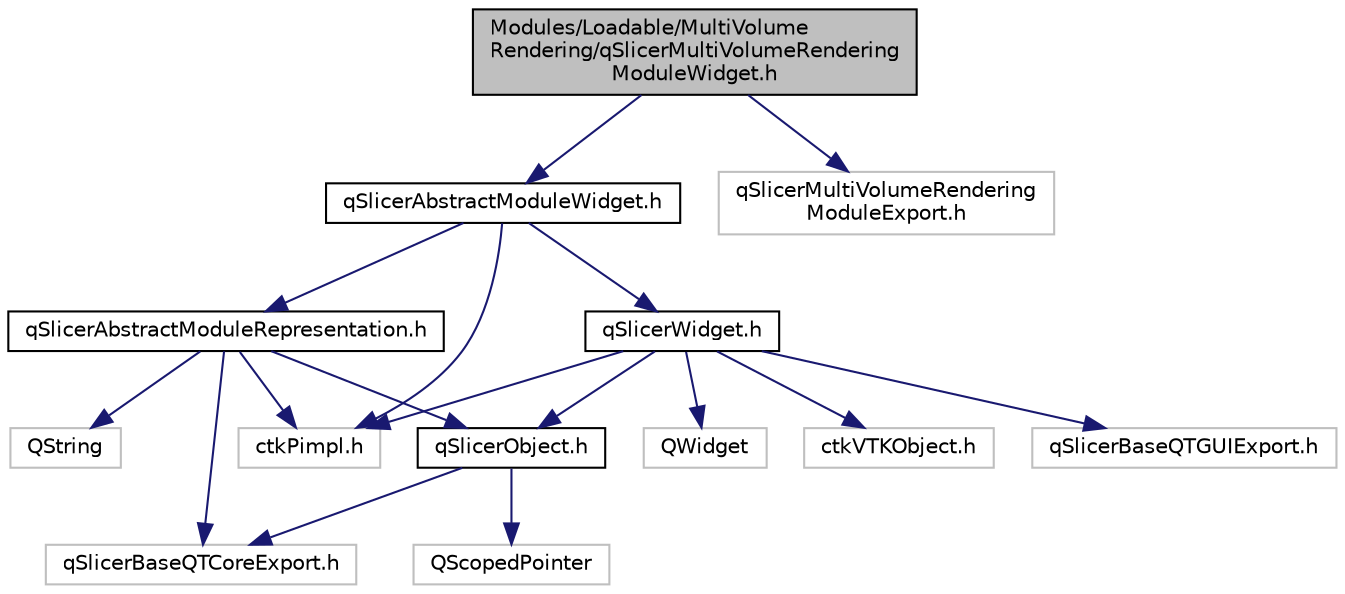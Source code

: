 digraph "Modules/Loadable/MultiVolumeRendering/qSlicerMultiVolumeRenderingModuleWidget.h"
{
  bgcolor="transparent";
  edge [fontname="Helvetica",fontsize="10",labelfontname="Helvetica",labelfontsize="10"];
  node [fontname="Helvetica",fontsize="10",shape=record];
  Node0 [label="Modules/Loadable/MultiVolume\lRendering/qSlicerMultiVolumeRendering\lModuleWidget.h",height=0.2,width=0.4,color="black", fillcolor="grey75", style="filled", fontcolor="black"];
  Node0 -> Node1 [color="midnightblue",fontsize="10",style="solid",fontname="Helvetica"];
  Node1 [label="qSlicerAbstractModuleWidget.h",height=0.2,width=0.4,color="black",URL="$qSlicerAbstractModuleWidget_8h.html"];
  Node1 -> Node2 [color="midnightblue",fontsize="10",style="solid",fontname="Helvetica"];
  Node2 [label="ctkPimpl.h",height=0.2,width=0.4,color="grey75"];
  Node1 -> Node3 [color="midnightblue",fontsize="10",style="solid",fontname="Helvetica"];
  Node3 [label="qSlicerAbstractModuleRepresentation.h",height=0.2,width=0.4,color="black",URL="$qSlicerAbstractModuleRepresentation_8h.html"];
  Node3 -> Node4 [color="midnightblue",fontsize="10",style="solid",fontname="Helvetica"];
  Node4 [label="QString",height=0.2,width=0.4,color="grey75"];
  Node3 -> Node2 [color="midnightblue",fontsize="10",style="solid",fontname="Helvetica"];
  Node3 -> Node5 [color="midnightblue",fontsize="10",style="solid",fontname="Helvetica"];
  Node5 [label="qSlicerObject.h",height=0.2,width=0.4,color="black",URL="$qSlicerObject_8h.html"];
  Node5 -> Node6 [color="midnightblue",fontsize="10",style="solid",fontname="Helvetica"];
  Node6 [label="QScopedPointer",height=0.2,width=0.4,color="grey75"];
  Node5 -> Node7 [color="midnightblue",fontsize="10",style="solid",fontname="Helvetica"];
  Node7 [label="qSlicerBaseQTCoreExport.h",height=0.2,width=0.4,color="grey75"];
  Node3 -> Node7 [color="midnightblue",fontsize="10",style="solid",fontname="Helvetica"];
  Node1 -> Node8 [color="midnightblue",fontsize="10",style="solid",fontname="Helvetica"];
  Node8 [label="qSlicerWidget.h",height=0.2,width=0.4,color="black",URL="$qSlicerWidget_8h.html"];
  Node8 -> Node9 [color="midnightblue",fontsize="10",style="solid",fontname="Helvetica"];
  Node9 [label="QWidget",height=0.2,width=0.4,color="grey75"];
  Node8 -> Node2 [color="midnightblue",fontsize="10",style="solid",fontname="Helvetica"];
  Node8 -> Node10 [color="midnightblue",fontsize="10",style="solid",fontname="Helvetica"];
  Node10 [label="ctkVTKObject.h",height=0.2,width=0.4,color="grey75"];
  Node8 -> Node5 [color="midnightblue",fontsize="10",style="solid",fontname="Helvetica"];
  Node8 -> Node11 [color="midnightblue",fontsize="10",style="solid",fontname="Helvetica"];
  Node11 [label="qSlicerBaseQTGUIExport.h",height=0.2,width=0.4,color="grey75"];
  Node0 -> Node12 [color="midnightblue",fontsize="10",style="solid",fontname="Helvetica"];
  Node12 [label="qSlicerMultiVolumeRendering\lModuleExport.h",height=0.2,width=0.4,color="grey75"];
}
